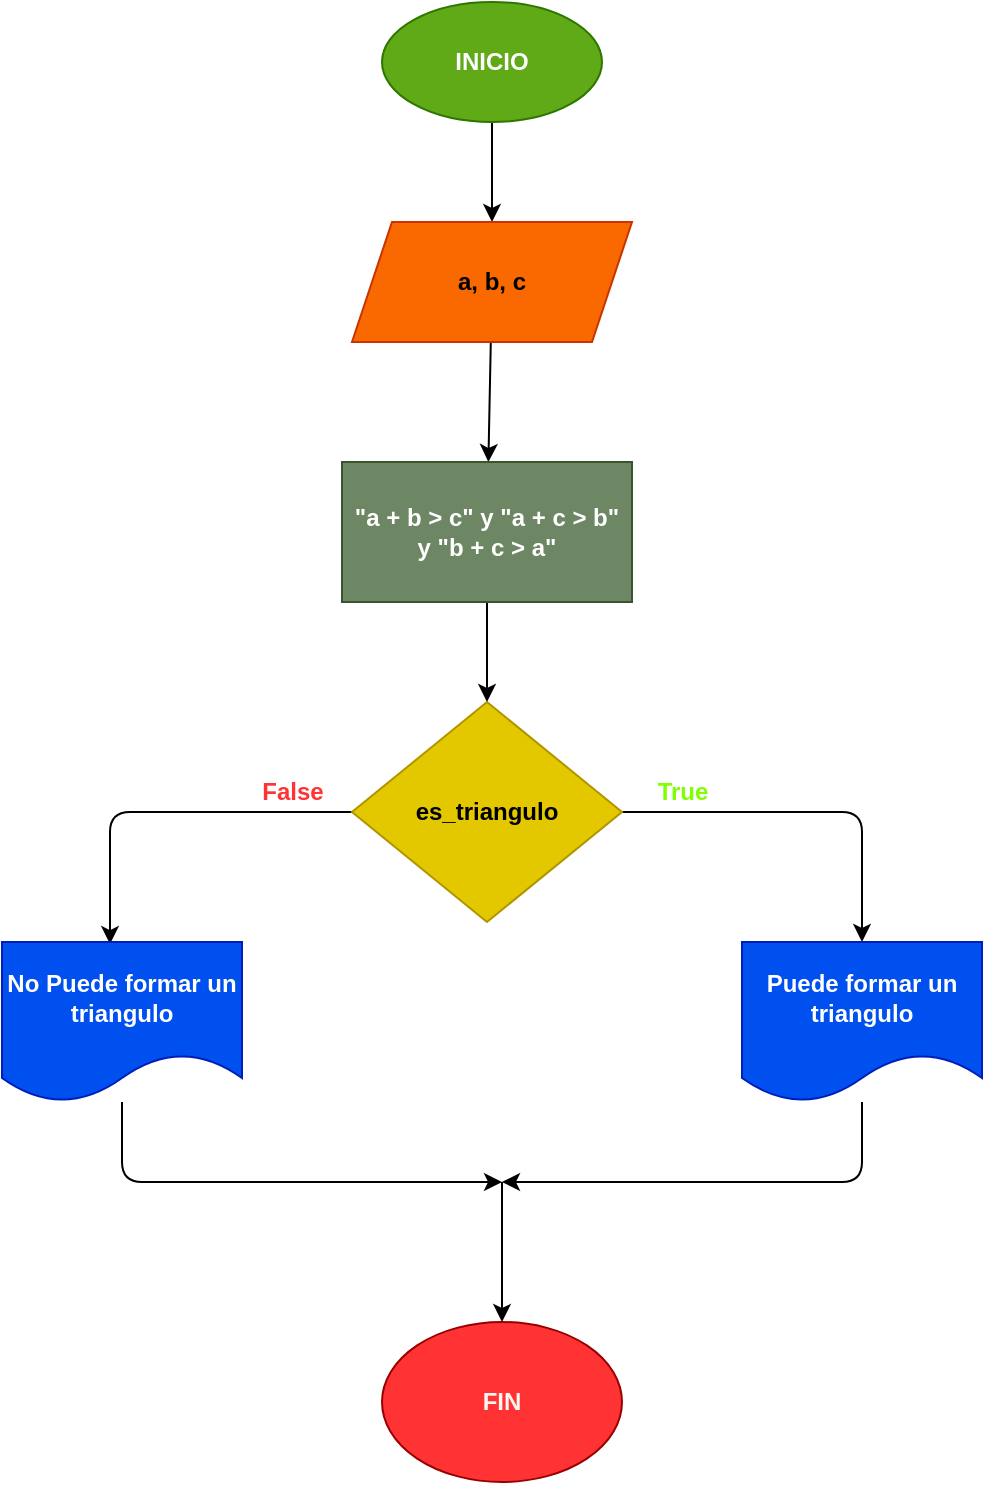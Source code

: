 <mxfile>
    <diagram id="58XMA-p-C20267B4mfxz" name="Página-1">
        <mxGraphModel dx="656" dy="407" grid="1" gridSize="10" guides="1" tooltips="1" connect="1" arrows="1" fold="1" page="1" pageScale="1" pageWidth="850" pageHeight="1100" math="0" shadow="0">
            <root>
                <mxCell id="0"/>
                <mxCell id="1" parent="0"/>
                <mxCell id="4" value="" style="edgeStyle=none;html=1;" parent="1" source="2" target="3" edge="1">
                    <mxGeometry relative="1" as="geometry"/>
                </mxCell>
                <mxCell id="2" value="&lt;b&gt;INICIO&lt;/b&gt;" style="ellipse;whiteSpace=wrap;html=1;fillColor=#60a917;fontColor=#ffffff;strokeColor=#2D7600;" parent="1" vertex="1">
                    <mxGeometry x="220" y="10" width="110" height="60" as="geometry"/>
                </mxCell>
                <mxCell id="6" value="" style="edgeStyle=none;html=1;" edge="1" parent="1" source="3" target="10">
                    <mxGeometry relative="1" as="geometry">
                        <mxPoint x="270" y="240" as="targetPoint"/>
                    </mxGeometry>
                </mxCell>
                <mxCell id="3" value="&lt;b&gt;a, b, c&lt;/b&gt;" style="shape=parallelogram;perimeter=parallelogramPerimeter;whiteSpace=wrap;html=1;fixedSize=1;fillColor=#fa6800;fontColor=#000000;strokeColor=#C73500;" parent="1" vertex="1">
                    <mxGeometry x="205" y="120" width="140" height="60" as="geometry"/>
                </mxCell>
                <mxCell id="16" value="" style="edgeStyle=none;html=1;entryX=0.5;entryY=0;entryDx=0;entryDy=0;" edge="1" parent="1" source="5" target="15">
                    <mxGeometry relative="1" as="geometry">
                        <Array as="points">
                            <mxPoint x="460" y="415"/>
                        </Array>
                    </mxGeometry>
                </mxCell>
                <mxCell id="19" value="" style="edgeStyle=none;html=1;entryX=0.45;entryY=0.013;entryDx=0;entryDy=0;entryPerimeter=0;" edge="1" parent="1" source="5" target="18">
                    <mxGeometry relative="1" as="geometry">
                        <Array as="points">
                            <mxPoint x="84" y="415"/>
                        </Array>
                    </mxGeometry>
                </mxCell>
                <mxCell id="5" value="&lt;b&gt;es_triangulo&lt;br&gt;&lt;/b&gt;" style="rhombus;whiteSpace=wrap;html=1;fillColor=#e3c800;strokeColor=#B09500;fontColor=#000000;" vertex="1" parent="1">
                    <mxGeometry x="205" y="360" width="135" height="110" as="geometry"/>
                </mxCell>
                <mxCell id="14" style="edgeStyle=none;html=1;" edge="1" parent="1" source="10" target="5">
                    <mxGeometry relative="1" as="geometry"/>
                </mxCell>
                <mxCell id="10" value="&lt;b&gt;&quot;a + b &amp;gt; c&quot; y &quot;a + c &amp;gt; b&quot;&lt;br&gt;y &quot;b + c &amp;gt; a&quot;&lt;br&gt;&lt;/b&gt;" style="rounded=0;whiteSpace=wrap;html=1;fillColor=#6d8764;fontColor=#ffffff;strokeColor=#3A5431;" vertex="1" parent="1">
                    <mxGeometry x="200" y="240" width="145" height="70" as="geometry"/>
                </mxCell>
                <mxCell id="24" style="edgeStyle=none;html=1;fontColor=#FF3333;" edge="1" parent="1" source="15">
                    <mxGeometry relative="1" as="geometry">
                        <mxPoint x="280" y="600" as="targetPoint"/>
                        <Array as="points">
                            <mxPoint x="460" y="600"/>
                        </Array>
                    </mxGeometry>
                </mxCell>
                <mxCell id="15" value="&lt;b&gt;Puede formar un triangulo&lt;br&gt;&lt;/b&gt;" style="shape=document;whiteSpace=wrap;html=1;boundedLbl=1;fillColor=#0050ef;strokeColor=#001DBC;fontColor=#ffffff;" vertex="1" parent="1">
                    <mxGeometry x="400" y="480" width="120" height="80" as="geometry"/>
                </mxCell>
                <mxCell id="23" style="edgeStyle=none;html=1;fontColor=#FF3333;" edge="1" parent="1" source="18">
                    <mxGeometry relative="1" as="geometry">
                        <mxPoint x="280" y="600" as="targetPoint"/>
                        <Array as="points">
                            <mxPoint x="90" y="600"/>
                        </Array>
                    </mxGeometry>
                </mxCell>
                <mxCell id="18" value="&lt;b&gt;No Puede formar un triangulo&lt;/b&gt;" style="shape=document;whiteSpace=wrap;html=1;boundedLbl=1;fillColor=#0050ef;strokeColor=#001DBC;fontColor=#ffffff;" vertex="1" parent="1">
                    <mxGeometry x="30" y="480" width="120" height="80" as="geometry"/>
                </mxCell>
                <mxCell id="20" value="&lt;font color=&quot;#80ff00&quot;&gt;&lt;b&gt;True&lt;/b&gt;&lt;/font&gt;" style="text;html=1;align=center;verticalAlign=middle;resizable=0;points=[];autosize=1;strokeColor=none;fillColor=none;" vertex="1" parent="1">
                    <mxGeometry x="345" y="390" width="50" height="30" as="geometry"/>
                </mxCell>
                <mxCell id="21" value="&lt;font color=&quot;#ff3333&quot;&gt;&lt;b&gt;False&lt;/b&gt;&lt;/font&gt;" style="text;html=1;align=center;verticalAlign=middle;resizable=0;points=[];autosize=1;strokeColor=none;fillColor=none;fontColor=#80FF00;" vertex="1" parent="1">
                    <mxGeometry x="150" y="390" width="50" height="30" as="geometry"/>
                </mxCell>
                <mxCell id="25" value="" style="edgeStyle=none;orthogonalLoop=1;jettySize=auto;html=1;fontColor=#FF3333;" edge="1" parent="1" target="27">
                    <mxGeometry width="100" relative="1" as="geometry">
                        <mxPoint x="280" y="600" as="sourcePoint"/>
                        <mxPoint x="280" y="660" as="targetPoint"/>
                        <Array as="points"/>
                    </mxGeometry>
                </mxCell>
                <mxCell id="27" value="&lt;b&gt;FIN&lt;/b&gt;" style="ellipse;whiteSpace=wrap;html=1;labelBackgroundColor=none;strokeColor=#990000;fontColor=#FFF5F2;fillColor=#FF3333;" vertex="1" parent="1">
                    <mxGeometry x="220" y="670" width="120" height="80" as="geometry"/>
                </mxCell>
            </root>
        </mxGraphModel>
    </diagram>
</mxfile>